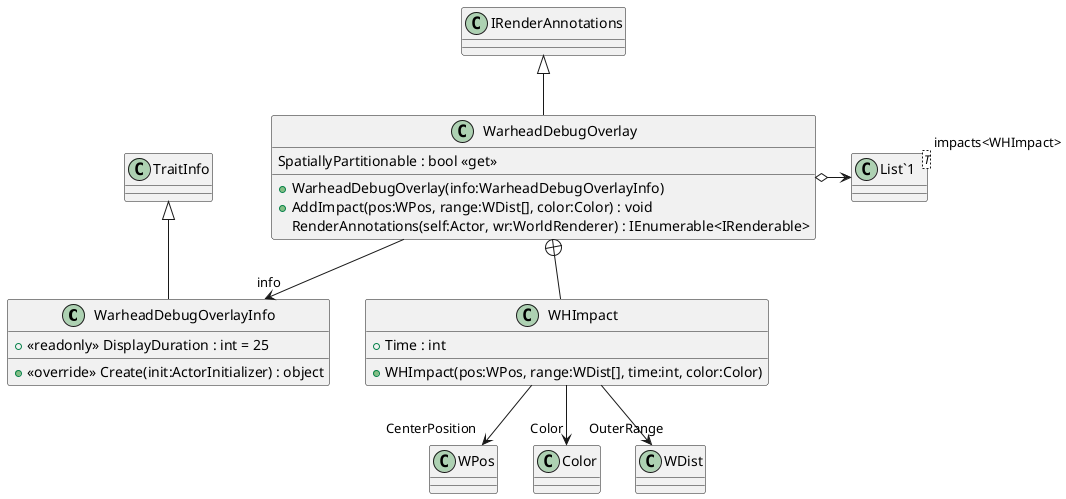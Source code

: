 @startuml
class WarheadDebugOverlayInfo {
    + <<readonly>> DisplayDuration : int = 25
    + <<override>> Create(init:ActorInitializer) : object
}
class WarheadDebugOverlay {
    + WarheadDebugOverlay(info:WarheadDebugOverlayInfo)
    + AddImpact(pos:WPos, range:WDist[], color:Color) : void
    RenderAnnotations(self:Actor, wr:WorldRenderer) : IEnumerable<IRenderable>
    SpatiallyPartitionable : bool <<get>>
}
class WHImpact {
    + Time : int
    + WHImpact(pos:WPos, range:WDist[], time:int, color:Color)
}
class "List`1"<T> {
}
TraitInfo <|-- WarheadDebugOverlayInfo
IRenderAnnotations <|-- WarheadDebugOverlay
WarheadDebugOverlay --> "info" WarheadDebugOverlayInfo
WarheadDebugOverlay o-> "impacts<WHImpact>" "List`1"
WarheadDebugOverlay +-- WHImpact
WHImpact --> "CenterPosition" WPos
WHImpact --> "Color" Color
WHImpact --> "OuterRange" WDist
@enduml
